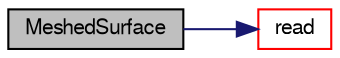 digraph "MeshedSurface"
{
  bgcolor="transparent";
  edge [fontname="FreeSans",fontsize="10",labelfontname="FreeSans",labelfontsize="10"];
  node [fontname="FreeSans",fontsize="10",shape=record];
  rankdir="LR";
  Node1 [label="MeshedSurface",height=0.2,width=0.4,color="black", fillcolor="grey75", style="filled" fontcolor="black"];
  Node1 -> Node2 [color="midnightblue",fontsize="10",style="solid",fontname="FreeSans"];
  Node2 [label="read",height=0.2,width=0.4,color="red",URL="$a01422.html#a8b399ba606eec0c1c103e9531978fb34",tooltip="Read from file. Chooses reader based on explicit extension. "];
}
